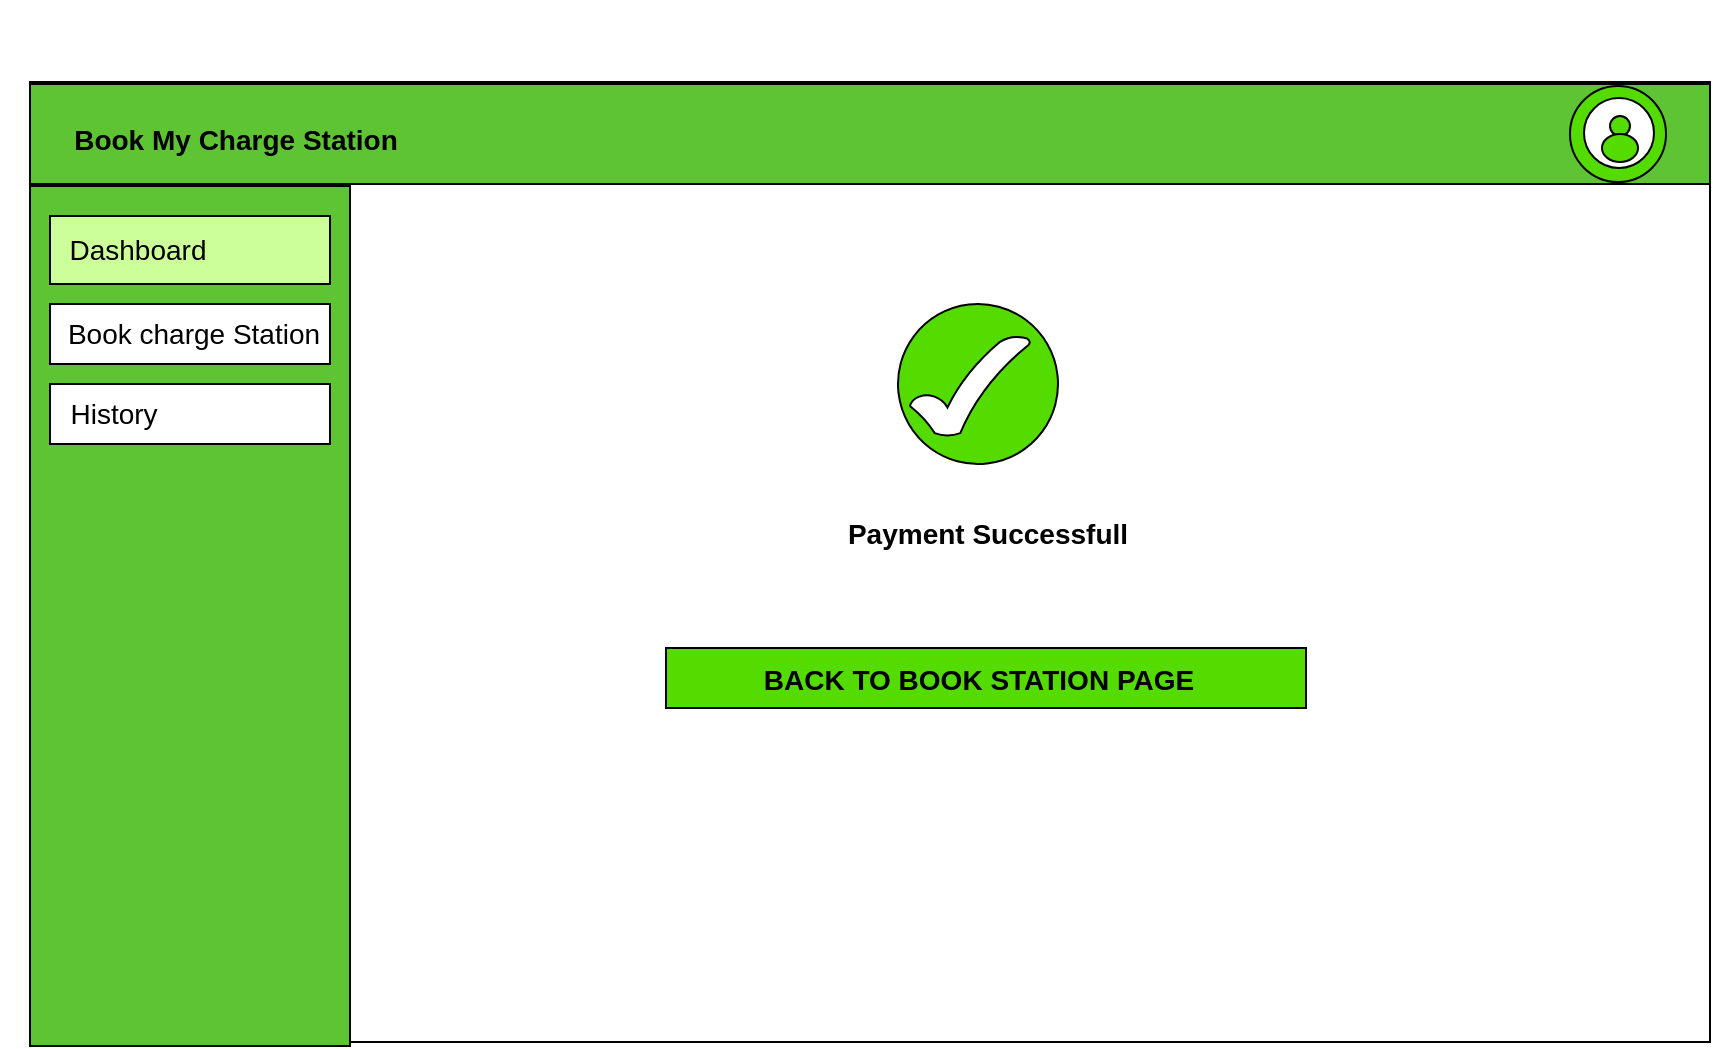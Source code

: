 <mxfile version="22.1.0" type="google">
  <diagram name="Page-1" id="C1pVatFdh0_SVncOPfXW">
    <mxGraphModel grid="1" page="1" gridSize="10" guides="1" tooltips="1" connect="1" arrows="1" fold="1" pageScale="1" pageWidth="850" pageHeight="1100" math="0" shadow="0">
      <root>
        <mxCell id="0" />
        <mxCell id="1" parent="0" />
        <mxCell id="_yFQNHF3cXgLA2txM1X0-1" value="" style="rounded=0;whiteSpace=wrap;html=1;" vertex="1" parent="1">
          <mxGeometry y="-1" width="840" height="480" as="geometry" />
        </mxCell>
        <mxCell id="_yFQNHF3cXgLA2txM1X0-2" value="" style="rounded=0;whiteSpace=wrap;html=1;fillColor=#5FC433;" vertex="1" parent="1">
          <mxGeometry width="840" height="50" as="geometry" />
        </mxCell>
        <mxCell id="_yFQNHF3cXgLA2txM1X0-3" value="" style="rounded=0;whiteSpace=wrap;html=1;fillColor=#5FC433;" vertex="1" parent="1">
          <mxGeometry y="51" width="160" height="430" as="geometry" />
        </mxCell>
        <mxCell id="_yFQNHF3cXgLA2txM1X0-6" value="" style="ellipse;whiteSpace=wrap;html=1;aspect=fixed;direction=south;rotation=105;fillColor=#54DB00;" vertex="1" parent="1">
          <mxGeometry x="434" y="110" width="80" height="80" as="geometry" />
        </mxCell>
        <mxCell id="_yFQNHF3cXgLA2txM1X0-8" value="" style="verticalLabelPosition=bottom;verticalAlign=top;html=1;shape=mxgraph.basic.tick" vertex="1" parent="1">
          <mxGeometry x="440" y="126" width="60" height="50" as="geometry" />
        </mxCell>
        <mxCell id="_yFQNHF3cXgLA2txM1X0-9" value="" style="ellipse;whiteSpace=wrap;html=1;aspect=fixed;fillColor=#54DB00;" vertex="1" parent="1">
          <mxGeometry x="770" y="1" width="48" height="48" as="geometry" />
        </mxCell>
        <mxCell id="_yFQNHF3cXgLA2txM1X0-10" value="Payment Successfull" style="text;html=1;strokeColor=none;fillColor=none;align=center;verticalAlign=middle;whiteSpace=wrap;rounded=0;fontSize=14;fontStyle=1" vertex="1" parent="1">
          <mxGeometry x="374" y="210" width="210" height="30" as="geometry" />
        </mxCell>
        <mxCell id="_yFQNHF3cXgLA2txM1X0-12" value="" style="rounded=0;whiteSpace=wrap;html=1;fillColor=#54DB00;fontColor=#000000;fontSize=14;" vertex="1" parent="1">
          <mxGeometry x="318" y="282" width="320" height="30" as="geometry" />
        </mxCell>
        <mxCell id="_yFQNHF3cXgLA2txM1X0-13" value="BACK TO BOOK STATION PAGE" style="text;html=1;strokeColor=none;fillColor=none;align=center;verticalAlign=middle;whiteSpace=wrap;rounded=0;fontSize=14;fontStyle=1" vertex="1" parent="1">
          <mxGeometry x="357" y="283" width="235" height="30" as="geometry" />
        </mxCell>
        <mxCell id="_yFQNHF3cXgLA2txM1X0-14" value="" style="rounded=0;whiteSpace=wrap;html=1;fillColor=#CCFF99;" vertex="1" parent="1">
          <mxGeometry x="10" y="66" width="140" height="34" as="geometry" />
        </mxCell>
        <mxCell id="_yFQNHF3cXgLA2txM1X0-15" value="" style="rounded=0;whiteSpace=wrap;html=1;" vertex="1" parent="1">
          <mxGeometry x="10" y="110" width="140" height="30" as="geometry" />
        </mxCell>
        <mxCell id="_yFQNHF3cXgLA2txM1X0-16" value="" style="rounded=0;whiteSpace=wrap;html=1;fontSize=14;" vertex="1" parent="1">
          <mxGeometry x="10" y="150" width="140" height="30" as="geometry" />
        </mxCell>
        <mxCell id="_yFQNHF3cXgLA2txM1X0-20" value="" style="ellipse;whiteSpace=wrap;html=1;aspect=fixed;" vertex="1" parent="1">
          <mxGeometry x="777" y="7" width="35" height="35" as="geometry" />
        </mxCell>
        <mxCell id="_yFQNHF3cXgLA2txM1X0-21" value="" style="ellipse;whiteSpace=wrap;html=1;aspect=fixed;fillColor=#54DB00;" vertex="1" parent="1">
          <mxGeometry x="790" y="16" width="10" height="10" as="geometry" />
        </mxCell>
        <mxCell id="_yFQNHF3cXgLA2txM1X0-22" value="" style="ellipse;whiteSpace=wrap;html=1;fillColor=#54DB00;" vertex="1" parent="1">
          <mxGeometry x="786" y="25" width="18" height="14" as="geometry" />
        </mxCell>
        <mxCell id="_yFQNHF3cXgLA2txM1X0-25" value="Dashboard" style="text;html=1;strokeColor=none;fillColor=none;align=center;verticalAlign=middle;whiteSpace=wrap;rounded=0;fontSize=14;" vertex="1" parent="1">
          <mxGeometry x="24" y="68" width="60" height="30" as="geometry" />
        </mxCell>
        <mxCell id="_yFQNHF3cXgLA2txM1X0-26" value="Book charge Station" style="text;html=1;strokeColor=none;fillColor=none;align=center;verticalAlign=middle;whiteSpace=wrap;rounded=0;fontSize=14;" vertex="1" parent="1">
          <mxGeometry x="17" y="110" width="130" height="30" as="geometry" />
        </mxCell>
        <mxCell id="_yFQNHF3cXgLA2txM1X0-27" value="&lt;font style=&quot;font-size: 14px;&quot;&gt;History&lt;/font&gt;" style="text;html=1;strokeColor=none;fillColor=none;align=center;verticalAlign=middle;whiteSpace=wrap;rounded=0;" vertex="1" parent="1">
          <mxGeometry x="12" y="150" width="60" height="30" as="geometry" />
        </mxCell>
        <mxCell id="A7TEI99SD2ocGHXIKl96-1" value="Book My Charge Station" style="text;html=1;strokeColor=none;fillColor=none;align=center;verticalAlign=middle;whiteSpace=wrap;rounded=0;fontSize=14;fontStyle=1" vertex="1" parent="1">
          <mxGeometry x="-15" y="-42" width="236" height="140" as="geometry" />
        </mxCell>
      </root>
    </mxGraphModel>
  </diagram>
</mxfile>
